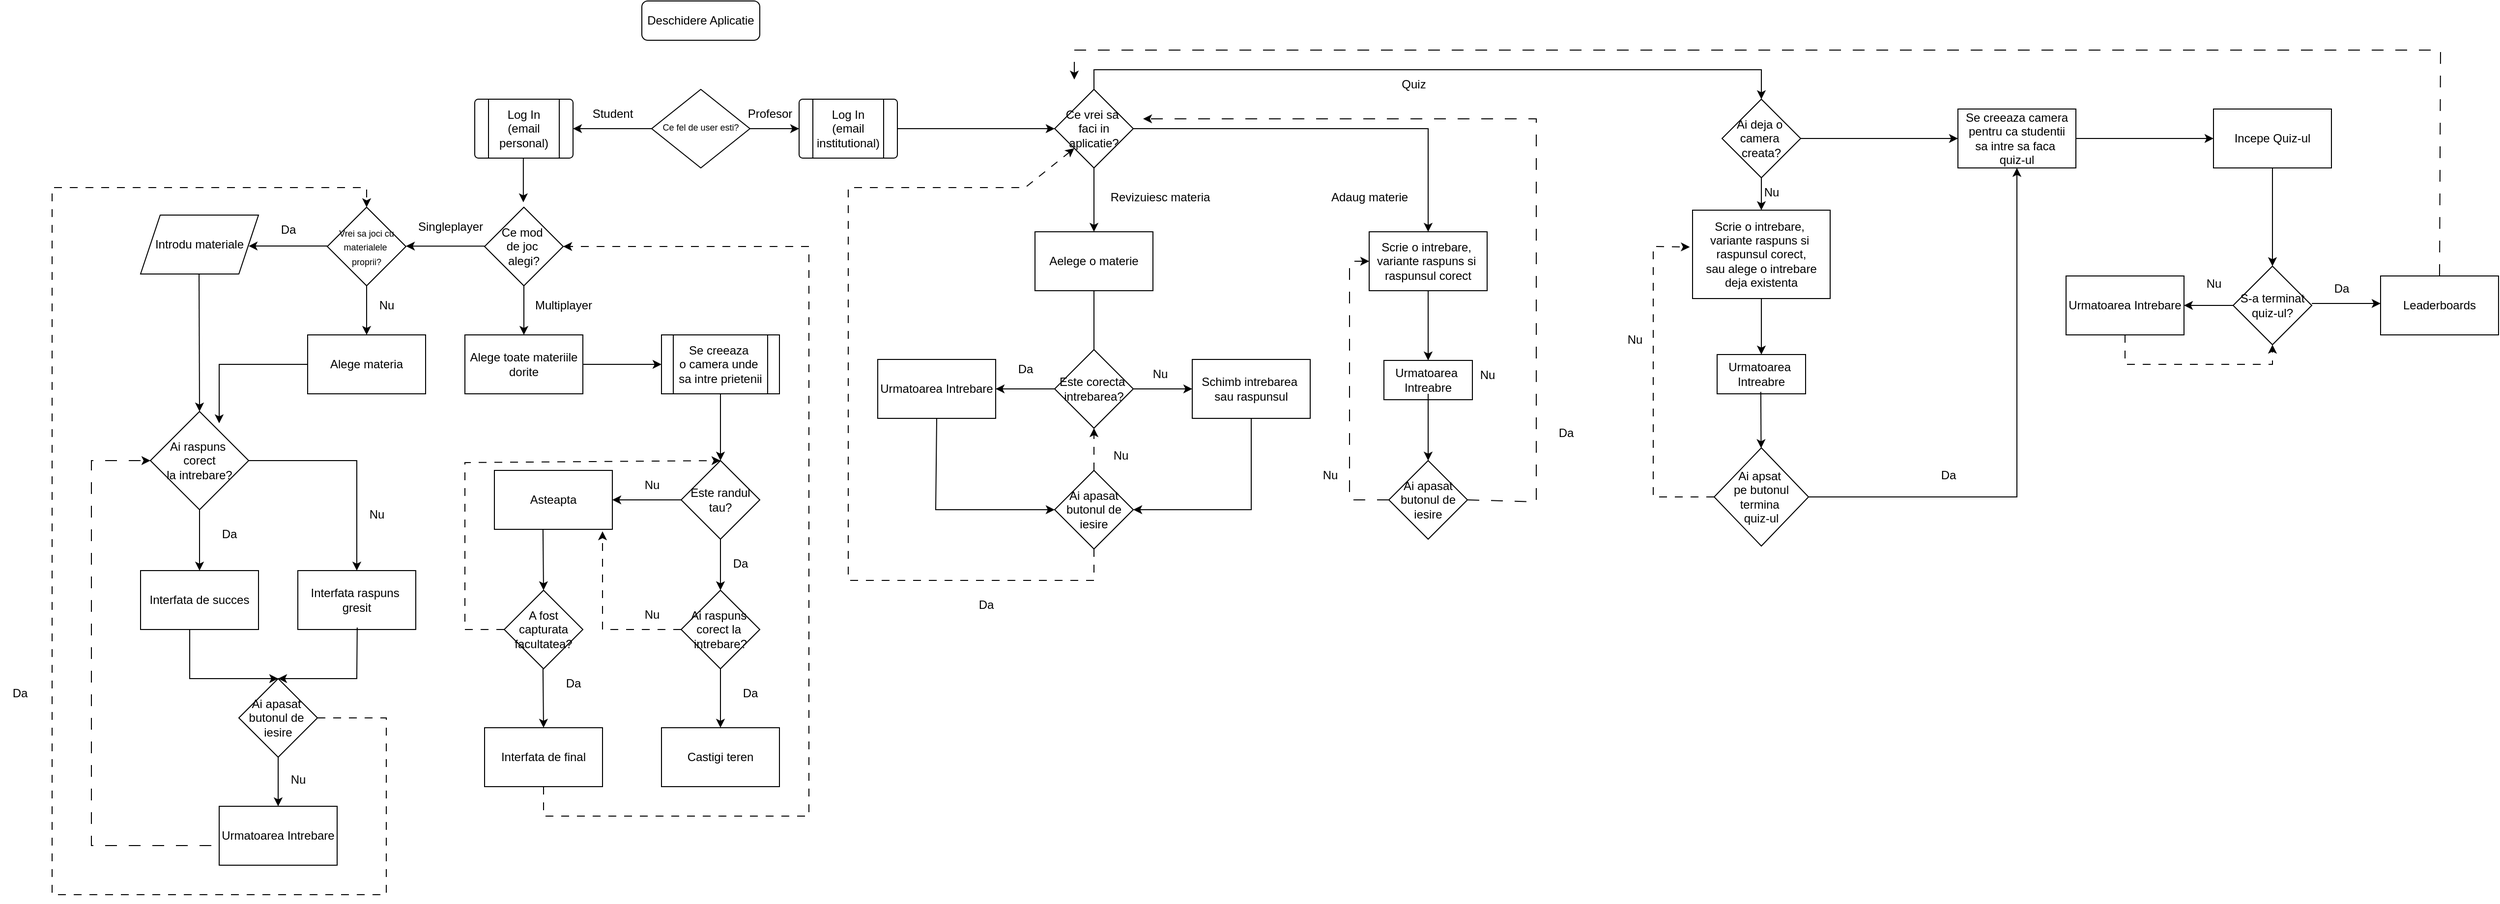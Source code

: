 <mxfile version="21.7.4" type="device">
  <diagram id="C5RBs43oDa-KdzZeNtuy" name="Page-1">
    <mxGraphModel dx="3116" dy="1247" grid="1" gridSize="10" guides="1" tooltips="1" connect="1" arrows="1" fold="1" page="1" pageScale="1" pageWidth="827" pageHeight="1169" math="0" shadow="0">
      <root>
        <mxCell id="WIyWlLk6GJQsqaUBKTNV-0" />
        <mxCell id="WIyWlLk6GJQsqaUBKTNV-1" parent="WIyWlLk6GJQsqaUBKTNV-0" />
        <mxCell id="gYPDY6rv3lv6Q2smWwu4-1" value="&lt;div&gt;Deschidere Aplicatie&lt;/div&gt;" style="rounded=1;whiteSpace=wrap;html=1;fontSize=12;glass=0;strokeWidth=1;shadow=0;" parent="WIyWlLk6GJQsqaUBKTNV-1" vertex="1">
          <mxGeometry x="240" y="90" width="120" height="40" as="geometry" />
        </mxCell>
        <mxCell id="gYPDY6rv3lv6Q2smWwu4-10" style="edgeStyle=orthogonalEdgeStyle;rounded=0;orthogonalLoop=1;jettySize=auto;html=1;exitX=0;exitY=0.5;exitDx=0;exitDy=0;entryX=1;entryY=0.5;entryDx=0;entryDy=0;" parent="WIyWlLk6GJQsqaUBKTNV-1" source="gYPDY6rv3lv6Q2smWwu4-2" edge="1" target="gYPDY6rv3lv6Q2smWwu4-15">
          <mxGeometry relative="1" as="geometry">
            <mxPoint x="300" y="320" as="targetPoint" />
          </mxGeometry>
        </mxCell>
        <mxCell id="gYPDY6rv3lv6Q2smWwu4-2" value="&lt;font style=&quot;font-size: 9px;&quot;&gt;Ce fel de user esti?&lt;/font&gt;" style="rhombus;whiteSpace=wrap;html=1;shadow=0;fontFamily=Helvetica;fontSize=12;align=center;strokeWidth=1;spacing=6;spacingTop=-4;" parent="WIyWlLk6GJQsqaUBKTNV-1" vertex="1">
          <mxGeometry x="250" y="180" width="100" height="80" as="geometry" />
        </mxCell>
        <mxCell id="gYPDY6rv3lv6Q2smWwu4-8" value="" style="edgeStyle=orthogonalEdgeStyle;rounded=0;orthogonalLoop=1;jettySize=auto;html=1;" parent="WIyWlLk6GJQsqaUBKTNV-1" source="gYPDY6rv3lv6Q2smWwu4-2" edge="1">
          <mxGeometry relative="1" as="geometry">
            <mxPoint x="400" y="220" as="targetPoint" />
            <mxPoint x="350" y="220" as="sourcePoint" />
          </mxGeometry>
        </mxCell>
        <mxCell id="gYPDY6rv3lv6Q2smWwu4-9" value="Profesor" style="text;html=1;align=center;verticalAlign=middle;resizable=0;points=[];autosize=1;strokeColor=none;fillColor=none;" parent="WIyWlLk6GJQsqaUBKTNV-1" vertex="1">
          <mxGeometry x="335" y="190" width="70" height="30" as="geometry" />
        </mxCell>
        <mxCell id="gYPDY6rv3lv6Q2smWwu4-11" value="Student" style="text;html=1;align=center;verticalAlign=middle;resizable=0;points=[];autosize=1;strokeColor=none;fillColor=none;" parent="WIyWlLk6GJQsqaUBKTNV-1" vertex="1">
          <mxGeometry x="180" y="190" width="60" height="30" as="geometry" />
        </mxCell>
        <mxCell id="gYPDY6rv3lv6Q2smWwu4-14" style="edgeStyle=orthogonalEdgeStyle;rounded=0;orthogonalLoop=1;jettySize=auto;html=1;" parent="WIyWlLk6GJQsqaUBKTNV-1" edge="1">
          <mxGeometry relative="1" as="geometry">
            <mxPoint x="119.44" y="295" as="targetPoint" />
            <mxPoint x="119.44" y="245" as="sourcePoint" />
          </mxGeometry>
        </mxCell>
        <mxCell id="gYPDY6rv3lv6Q2smWwu4-15" value="" style="verticalLabelPosition=bottom;verticalAlign=top;html=1;shape=process;whiteSpace=wrap;rounded=1;size=0.14;arcSize=6;" parent="WIyWlLk6GJQsqaUBKTNV-1" vertex="1">
          <mxGeometry x="70" y="190" width="100" height="60" as="geometry" />
        </mxCell>
        <mxCell id="gYPDY6rv3lv6Q2smWwu4-16" value="Log In&lt;br&gt;(email personal)" style="text;html=1;align=center;verticalAlign=middle;whiteSpace=wrap;rounded=0;" parent="WIyWlLk6GJQsqaUBKTNV-1" vertex="1">
          <mxGeometry x="90" y="205" width="60" height="30" as="geometry" />
        </mxCell>
        <mxCell id="gYPDY6rv3lv6Q2smWwu4-19" value="" style="verticalLabelPosition=bottom;verticalAlign=top;html=1;shape=process;whiteSpace=wrap;rounded=1;size=0.14;arcSize=6;" parent="WIyWlLk6GJQsqaUBKTNV-1" vertex="1">
          <mxGeometry x="400" y="190" width="100" height="60" as="geometry" />
        </mxCell>
        <mxCell id="gYPDY6rv3lv6Q2smWwu4-20" value="Log In (email institutional)" style="text;html=1;align=center;verticalAlign=middle;whiteSpace=wrap;rounded=0;" parent="WIyWlLk6GJQsqaUBKTNV-1" vertex="1">
          <mxGeometry x="420" y="205" width="60" height="30" as="geometry" />
        </mxCell>
        <mxCell id="gYPDY6rv3lv6Q2smWwu4-21" value="Ce mod&amp;nbsp;&lt;div&gt;de joc&amp;nbsp;&lt;/div&gt;&lt;div&gt;alegi?&lt;/div&gt;" style="rhombus;whiteSpace=wrap;html=1;" parent="WIyWlLk6GJQsqaUBKTNV-1" vertex="1">
          <mxGeometry x="80" y="300" width="80" height="80" as="geometry" />
        </mxCell>
        <mxCell id="gYPDY6rv3lv6Q2smWwu4-22" value="" style="endArrow=classic;html=1;rounded=0;" parent="WIyWlLk6GJQsqaUBKTNV-1" edge="1">
          <mxGeometry width="50" height="50" relative="1" as="geometry">
            <mxPoint x="80" y="339.63" as="sourcePoint" />
            <mxPoint y="339.63" as="targetPoint" />
          </mxGeometry>
        </mxCell>
        <mxCell id="gYPDY6rv3lv6Q2smWwu4-23" value="Singleplayer" style="text;html=1;align=center;verticalAlign=middle;resizable=0;points=[];autosize=1;strokeColor=none;fillColor=none;" parent="WIyWlLk6GJQsqaUBKTNV-1" vertex="1">
          <mxGeometry y="305" width="90" height="30" as="geometry" />
        </mxCell>
        <mxCell id="gYPDY6rv3lv6Q2smWwu4-26" value="&lt;font style=&quot;font-size: 9px;&quot;&gt;Vrei sa joci cu materialele&amp;nbsp;&lt;/font&gt;&lt;div&gt;&lt;font style=&quot;font-size: 9px;&quot;&gt;proprii?&lt;/font&gt;&lt;/div&gt;" style="rhombus;whiteSpace=wrap;html=1;" parent="WIyWlLk6GJQsqaUBKTNV-1" vertex="1">
          <mxGeometry x="-80" y="300" width="80" height="80" as="geometry" />
        </mxCell>
        <mxCell id="gYPDY6rv3lv6Q2smWwu4-27" value="" style="endArrow=classic;html=1;rounded=0;" parent="WIyWlLk6GJQsqaUBKTNV-1" edge="1">
          <mxGeometry width="50" height="50" relative="1" as="geometry">
            <mxPoint x="-80" y="339.52" as="sourcePoint" />
            <mxPoint x="-160" y="339.52" as="targetPoint" />
          </mxGeometry>
        </mxCell>
        <mxCell id="gYPDY6rv3lv6Q2smWwu4-29" value="Da" style="text;html=1;align=center;verticalAlign=middle;resizable=0;points=[];autosize=1;strokeColor=none;fillColor=none;" parent="WIyWlLk6GJQsqaUBKTNV-1" vertex="1">
          <mxGeometry x="-140" y="308" width="40" height="30" as="geometry" />
        </mxCell>
        <mxCell id="gYPDY6rv3lv6Q2smWwu4-31" value="Introdu materiale" style="shape=parallelogram;perimeter=parallelogramPerimeter;whiteSpace=wrap;html=1;fixedSize=1;" parent="WIyWlLk6GJQsqaUBKTNV-1" vertex="1">
          <mxGeometry x="-270" y="308" width="120" height="60" as="geometry" />
        </mxCell>
        <mxCell id="gYPDY6rv3lv6Q2smWwu4-32" value="" style="endArrow=classic;html=1;rounded=0;entryX=0.5;entryY=0;entryDx=0;entryDy=0;" parent="WIyWlLk6GJQsqaUBKTNV-1" edge="1" target="gYPDY6rv3lv6Q2smWwu4-35">
          <mxGeometry width="50" height="50" relative="1" as="geometry">
            <mxPoint x="-210.48" y="368" as="sourcePoint" />
            <mxPoint x="-210.48" y="428" as="targetPoint" />
          </mxGeometry>
        </mxCell>
        <mxCell id="gYPDY6rv3lv6Q2smWwu4-35" value="Ai raspuns&amp;nbsp;&lt;div&gt;corect&lt;/div&gt;&lt;div&gt;la intrebare?&lt;/div&gt;" style="rhombus;whiteSpace=wrap;html=1;" parent="WIyWlLk6GJQsqaUBKTNV-1" vertex="1">
          <mxGeometry x="-260" y="508" width="100" height="100" as="geometry" />
        </mxCell>
        <mxCell id="gYPDY6rv3lv6Q2smWwu4-36" value="" style="endArrow=classic;html=1;rounded=0;exitX=0.5;exitY=1;exitDx=0;exitDy=0;" parent="WIyWlLk6GJQsqaUBKTNV-1" edge="1" source="gYPDY6rv3lv6Q2smWwu4-35">
          <mxGeometry width="50" height="50" relative="1" as="geometry">
            <mxPoint x="-190" y="600" as="sourcePoint" />
            <mxPoint x="-210" y="670" as="targetPoint" />
          </mxGeometry>
        </mxCell>
        <mxCell id="gYPDY6rv3lv6Q2smWwu4-37" value="Interfata de succes" style="rounded=0;whiteSpace=wrap;html=1;" parent="WIyWlLk6GJQsqaUBKTNV-1" vertex="1">
          <mxGeometry x="-270" y="670" width="120" height="60" as="geometry" />
        </mxCell>
        <mxCell id="gYPDY6rv3lv6Q2smWwu4-38" value="Da" style="text;html=1;align=center;verticalAlign=middle;resizable=0;points=[];autosize=1;strokeColor=none;fillColor=none;" parent="WIyWlLk6GJQsqaUBKTNV-1" vertex="1">
          <mxGeometry x="-200" y="618" width="40" height="30" as="geometry" />
        </mxCell>
        <mxCell id="gYPDY6rv3lv6Q2smWwu4-39" value="" style="endArrow=classic;html=1;rounded=0;entryX=0.5;entryY=0;entryDx=0;entryDy=0;" parent="WIyWlLk6GJQsqaUBKTNV-1" edge="1" target="gYPDY6rv3lv6Q2smWwu4-51">
          <mxGeometry width="50" height="50" relative="1" as="geometry">
            <mxPoint x="-220" y="730" as="sourcePoint" />
            <mxPoint x="-220" y="820" as="targetPoint" />
            <Array as="points">
              <mxPoint x="-220" y="780" />
            </Array>
          </mxGeometry>
        </mxCell>
        <mxCell id="gYPDY6rv3lv6Q2smWwu4-41" value="" style="endArrow=classic;html=1;rounded=0;entryX=0.5;entryY=0;entryDx=0;entryDy=0;exitX=1;exitY=0.5;exitDx=0;exitDy=0;" parent="WIyWlLk6GJQsqaUBKTNV-1" target="gYPDY6rv3lv6Q2smWwu4-43" edge="1" source="gYPDY6rv3lv6Q2smWwu4-35">
          <mxGeometry width="50" height="50" relative="1" as="geometry">
            <mxPoint x="45" y="694" as="sourcePoint" />
            <mxPoint x="-85" y="572" as="targetPoint" />
            <Array as="points">
              <mxPoint x="-50" y="558" />
            </Array>
          </mxGeometry>
        </mxCell>
        <mxCell id="gYPDY6rv3lv6Q2smWwu4-42" value="Nu" style="text;html=1;align=center;verticalAlign=middle;resizable=0;points=[];autosize=1;strokeColor=none;fillColor=none;" parent="WIyWlLk6GJQsqaUBKTNV-1" vertex="1">
          <mxGeometry x="-50" y="598" width="40" height="30" as="geometry" />
        </mxCell>
        <mxCell id="gYPDY6rv3lv6Q2smWwu4-43" value="Interfata raspuns&amp;nbsp;&lt;div&gt;gresit&lt;/div&gt;" style="rounded=0;whiteSpace=wrap;html=1;" parent="WIyWlLk6GJQsqaUBKTNV-1" vertex="1">
          <mxGeometry x="-110" y="670" width="120" height="60" as="geometry" />
        </mxCell>
        <mxCell id="gYPDY6rv3lv6Q2smWwu4-44" value="" style="endArrow=classic;html=1;rounded=0;entryX=0.5;entryY=0;entryDx=0;entryDy=0;" parent="WIyWlLk6GJQsqaUBKTNV-1" edge="1" target="gYPDY6rv3lv6Q2smWwu4-51">
          <mxGeometry width="50" height="50" relative="1" as="geometry">
            <mxPoint x="-49.58" y="728" as="sourcePoint" />
            <mxPoint x="-50" y="780" as="targetPoint" />
            <Array as="points">
              <mxPoint x="-50" y="780" />
            </Array>
          </mxGeometry>
        </mxCell>
        <mxCell id="gYPDY6rv3lv6Q2smWwu4-47" value="" style="endArrow=classic;html=1;rounded=0;dashed=1;dashPattern=12 12;exitX=0;exitY=0;exitDx=0;exitDy=0;entryX=0;entryY=0.5;entryDx=0;entryDy=0;" parent="WIyWlLk6GJQsqaUBKTNV-1" source="gYPDY6rv3lv6Q2smWwu4-54" target="gYPDY6rv3lv6Q2smWwu4-35" edge="1">
          <mxGeometry width="50" height="50" relative="1" as="geometry">
            <mxPoint x="140" y="1050" as="sourcePoint" />
            <mxPoint x="-320" y="560" as="targetPoint" />
            <Array as="points">
              <mxPoint x="-190" y="950" />
              <mxPoint x="-320" y="950" />
              <mxPoint x="-320" y="760" />
              <mxPoint x="-320" y="558" />
            </Array>
          </mxGeometry>
        </mxCell>
        <mxCell id="gYPDY6rv3lv6Q2smWwu4-51" value="Ai apasat&amp;nbsp;&lt;div&gt;butonul de&amp;nbsp;&lt;/div&gt;&lt;div&gt;iesire&lt;/div&gt;" style="rhombus;whiteSpace=wrap;html=1;" parent="WIyWlLk6GJQsqaUBKTNV-1" vertex="1">
          <mxGeometry x="-170" y="780" width="80" height="80" as="geometry" />
        </mxCell>
        <mxCell id="gYPDY6rv3lv6Q2smWwu4-52" value="" style="endArrow=classic;html=1;rounded=0;entryX=0.5;entryY=0;entryDx=0;entryDy=0;exitX=0.5;exitY=1;exitDx=0;exitDy=0;" parent="WIyWlLk6GJQsqaUBKTNV-1" edge="1" target="gYPDY6rv3lv6Q2smWwu4-54" source="gYPDY6rv3lv6Q2smWwu4-51">
          <mxGeometry width="50" height="50" relative="1" as="geometry">
            <mxPoint x="-95" y="860" as="sourcePoint" />
            <mxPoint x="-145" y="900" as="targetPoint" />
          </mxGeometry>
        </mxCell>
        <mxCell id="gYPDY6rv3lv6Q2smWwu4-53" value="Nu" style="text;html=1;align=center;verticalAlign=middle;resizable=0;points=[];autosize=1;strokeColor=none;fillColor=none;" parent="WIyWlLk6GJQsqaUBKTNV-1" vertex="1">
          <mxGeometry x="-130" y="868" width="40" height="30" as="geometry" />
        </mxCell>
        <mxCell id="gYPDY6rv3lv6Q2smWwu4-54" value="Urmatoarea Intrebare" style="rounded=0;whiteSpace=wrap;html=1;" parent="WIyWlLk6GJQsqaUBKTNV-1" vertex="1">
          <mxGeometry x="-190" y="910" width="120" height="60" as="geometry" />
        </mxCell>
        <mxCell id="gYPDY6rv3lv6Q2smWwu4-60" value="Da" style="text;html=1;align=center;verticalAlign=middle;resizable=0;points=[];autosize=1;strokeColor=none;fillColor=none;" parent="WIyWlLk6GJQsqaUBKTNV-1" vertex="1">
          <mxGeometry x="-413" y="780" width="40" height="30" as="geometry" />
        </mxCell>
        <mxCell id="gYPDY6rv3lv6Q2smWwu4-61" value="" style="endArrow=classic;html=1;rounded=0;exitX=0.5;exitY=1;exitDx=0;exitDy=0;entryX=0.5;entryY=0;entryDx=0;entryDy=0;" parent="WIyWlLk6GJQsqaUBKTNV-1" edge="1" target="gYPDY6rv3lv6Q2smWwu4-68" source="gYPDY6rv3lv6Q2smWwu4-21">
          <mxGeometry width="50" height="50" relative="1" as="geometry">
            <mxPoint x="230" y="438" as="sourcePoint" />
            <mxPoint x="480" y="508" as="targetPoint" />
          </mxGeometry>
        </mxCell>
        <mxCell id="gYPDY6rv3lv6Q2smWwu4-62" value="Multiplayer" style="text;html=1;align=center;verticalAlign=middle;resizable=0;points=[];autosize=1;strokeColor=none;fillColor=none;" parent="WIyWlLk6GJQsqaUBKTNV-1" vertex="1">
          <mxGeometry x="120" y="385" width="80" height="30" as="geometry" />
        </mxCell>
        <mxCell id="gYPDY6rv3lv6Q2smWwu4-63" value="" style="endArrow=classic;html=1;rounded=0;" parent="WIyWlLk6GJQsqaUBKTNV-1" edge="1">
          <mxGeometry width="50" height="50" relative="1" as="geometry">
            <mxPoint x="-40" y="380" as="sourcePoint" />
            <mxPoint x="-40" y="430" as="targetPoint" />
          </mxGeometry>
        </mxCell>
        <mxCell id="gYPDY6rv3lv6Q2smWwu4-64" value="Nu" style="text;html=1;align=center;verticalAlign=middle;resizable=0;points=[];autosize=1;strokeColor=none;fillColor=none;" parent="WIyWlLk6GJQsqaUBKTNV-1" vertex="1">
          <mxGeometry x="-40" y="385" width="40" height="30" as="geometry" />
        </mxCell>
        <mxCell id="gYPDY6rv3lv6Q2smWwu4-65" value="Alege materia" style="rounded=0;whiteSpace=wrap;html=1;" parent="WIyWlLk6GJQsqaUBKTNV-1" vertex="1">
          <mxGeometry x="-100" y="430" width="120" height="60" as="geometry" />
        </mxCell>
        <mxCell id="gYPDY6rv3lv6Q2smWwu4-66" value="" style="endArrow=classic;html=1;rounded=0;entryX=0.7;entryY=0.12;entryDx=0;entryDy=0;exitX=0;exitY=0.5;exitDx=0;exitDy=0;entryPerimeter=0;" parent="WIyWlLk6GJQsqaUBKTNV-1" target="gYPDY6rv3lv6Q2smWwu4-35" edge="1" source="gYPDY6rv3lv6Q2smWwu4-65">
          <mxGeometry width="50" height="50" relative="1" as="geometry">
            <mxPoint x="270" y="710" as="sourcePoint" />
            <mxPoint x="110" y="730" as="targetPoint" />
            <Array as="points">
              <mxPoint x="-190" y="460" />
            </Array>
          </mxGeometry>
        </mxCell>
        <mxCell id="gYPDY6rv3lv6Q2smWwu4-68" value="Alege toate materiile&lt;div&gt;dorite&lt;/div&gt;" style="rounded=0;whiteSpace=wrap;html=1;" parent="WIyWlLk6GJQsqaUBKTNV-1" vertex="1">
          <mxGeometry x="60" y="430" width="120" height="60" as="geometry" />
        </mxCell>
        <mxCell id="gYPDY6rv3lv6Q2smWwu4-69" value="" style="endArrow=classic;html=1;rounded=0;exitX=1;exitY=0.5;exitDx=0;exitDy=0;entryX=0;entryY=0.5;entryDx=0;entryDy=0;" parent="WIyWlLk6GJQsqaUBKTNV-1" edge="1" target="gYPDY6rv3lv6Q2smWwu4-70" source="gYPDY6rv3lv6Q2smWwu4-68">
          <mxGeometry width="50" height="50" relative="1" as="geometry">
            <mxPoint x="220" y="498" as="sourcePoint" />
            <mxPoint x="220" y="568" as="targetPoint" />
          </mxGeometry>
        </mxCell>
        <mxCell id="gYPDY6rv3lv6Q2smWwu4-70" value="Se creeaza&amp;nbsp;&lt;div&gt;o camera unde&amp;nbsp;&lt;/div&gt;&lt;div&gt;sa intre prietenii&lt;/div&gt;" style="shape=process;whiteSpace=wrap;html=1;backgroundOutline=1;" parent="WIyWlLk6GJQsqaUBKTNV-1" vertex="1">
          <mxGeometry x="260" y="430" width="120" height="60" as="geometry" />
        </mxCell>
        <mxCell id="gYPDY6rv3lv6Q2smWwu4-72" value="" style="endArrow=classic;html=1;rounded=0;exitX=0.5;exitY=1;exitDx=0;exitDy=0;" parent="WIyWlLk6GJQsqaUBKTNV-1" target="gYPDY6rv3lv6Q2smWwu4-73" edge="1" source="gYPDY6rv3lv6Q2smWwu4-70">
          <mxGeometry width="50" height="50" relative="1" as="geometry">
            <mxPoint x="560" y="770" as="sourcePoint" />
            <mxPoint x="560" y="840" as="targetPoint" />
          </mxGeometry>
        </mxCell>
        <mxCell id="gYPDY6rv3lv6Q2smWwu4-73" value="Este randul tau?" style="rhombus;whiteSpace=wrap;html=1;" parent="WIyWlLk6GJQsqaUBKTNV-1" vertex="1">
          <mxGeometry x="280" y="558" width="80" height="80" as="geometry" />
        </mxCell>
        <mxCell id="gYPDY6rv3lv6Q2smWwu4-76" value="Asteapta" style="rounded=0;whiteSpace=wrap;html=1;" parent="WIyWlLk6GJQsqaUBKTNV-1" vertex="1">
          <mxGeometry x="90" y="568" width="120" height="60" as="geometry" />
        </mxCell>
        <mxCell id="gYPDY6rv3lv6Q2smWwu4-79" value="" style="endArrow=classic;html=1;rounded=0;exitX=0.5;exitY=1;exitDx=0;exitDy=0;" parent="WIyWlLk6GJQsqaUBKTNV-1" edge="1" target="gYPDY6rv3lv6Q2smWwu4-81" source="gYPDY6rv3lv6Q2smWwu4-73">
          <mxGeometry width="50" height="50" relative="1" as="geometry">
            <mxPoint x="280" y="600" as="sourcePoint" />
            <mxPoint x="225" y="660" as="targetPoint" />
          </mxGeometry>
        </mxCell>
        <mxCell id="gYPDY6rv3lv6Q2smWwu4-80" value="Da" style="text;html=1;align=center;verticalAlign=middle;resizable=0;points=[];autosize=1;strokeColor=none;fillColor=none;" parent="WIyWlLk6GJQsqaUBKTNV-1" vertex="1">
          <mxGeometry x="320" y="648" width="40" height="30" as="geometry" />
        </mxCell>
        <mxCell id="gYPDY6rv3lv6Q2smWwu4-81" value="Ai raspuns&amp;nbsp;&lt;div&gt;corect la&amp;nbsp;&lt;/div&gt;&lt;div&gt;intrebare?&lt;/div&gt;" style="rhombus;whiteSpace=wrap;html=1;" parent="WIyWlLk6GJQsqaUBKTNV-1" vertex="1">
          <mxGeometry x="280" y="690" width="80" height="80" as="geometry" />
        </mxCell>
        <mxCell id="gYPDY6rv3lv6Q2smWwu4-82" value="" style="endArrow=classic;html=1;rounded=0;exitX=0.5;exitY=1;exitDx=0;exitDy=0;entryX=0.5;entryY=0;entryDx=0;entryDy=0;" parent="WIyWlLk6GJQsqaUBKTNV-1" edge="1" target="gYPDY6rv3lv6Q2smWwu4-84" source="gYPDY6rv3lv6Q2smWwu4-81">
          <mxGeometry width="50" height="50" relative="1" as="geometry">
            <mxPoint x="405" y="915" as="sourcePoint" />
            <mxPoint x="345" y="970" as="targetPoint" />
          </mxGeometry>
        </mxCell>
        <mxCell id="gYPDY6rv3lv6Q2smWwu4-83" value="Da" style="text;html=1;align=center;verticalAlign=middle;resizable=0;points=[];autosize=1;strokeColor=none;fillColor=none;" parent="WIyWlLk6GJQsqaUBKTNV-1" vertex="1">
          <mxGeometry x="330" y="780" width="40" height="30" as="geometry" />
        </mxCell>
        <mxCell id="gYPDY6rv3lv6Q2smWwu4-84" value="Castigi teren" style="rounded=0;whiteSpace=wrap;html=1;" parent="WIyWlLk6GJQsqaUBKTNV-1" vertex="1">
          <mxGeometry x="260" y="830" width="120" height="60" as="geometry" />
        </mxCell>
        <mxCell id="gYPDY6rv3lv6Q2smWwu4-93" value="" style="endArrow=classic;html=1;rounded=0;entryX=0.5;entryY=0;entryDx=0;entryDy=0;" parent="WIyWlLk6GJQsqaUBKTNV-1" edge="1" target="gYPDY6rv3lv6Q2smWwu4-96">
          <mxGeometry width="50" height="50" relative="1" as="geometry">
            <mxPoint x="139.44" y="628" as="sourcePoint" />
            <mxPoint x="139.44" y="698" as="targetPoint" />
          </mxGeometry>
        </mxCell>
        <mxCell id="gYPDY6rv3lv6Q2smWwu4-96" value="A fost capturata facultatea?" style="rhombus;whiteSpace=wrap;html=1;" parent="WIyWlLk6GJQsqaUBKTNV-1" vertex="1">
          <mxGeometry x="100" y="690" width="80" height="80" as="geometry" />
        </mxCell>
        <mxCell id="gYPDY6rv3lv6Q2smWwu4-99" value="" style="endArrow=classic;html=1;rounded=0;entryX=0.5;entryY=0;entryDx=0;entryDy=0;" parent="WIyWlLk6GJQsqaUBKTNV-1" edge="1" target="gYPDY6rv3lv6Q2smWwu4-102">
          <mxGeometry width="50" height="50" relative="1" as="geometry">
            <mxPoint x="139.44" y="770" as="sourcePoint" />
            <mxPoint x="139" y="820" as="targetPoint" />
          </mxGeometry>
        </mxCell>
        <mxCell id="gYPDY6rv3lv6Q2smWwu4-100" value="Da" style="text;html=1;align=center;verticalAlign=middle;resizable=0;points=[];autosize=1;strokeColor=none;fillColor=none;" parent="WIyWlLk6GJQsqaUBKTNV-1" vertex="1">
          <mxGeometry x="150" y="770" width="40" height="30" as="geometry" />
        </mxCell>
        <mxCell id="gYPDY6rv3lv6Q2smWwu4-102" value="Interfata de final" style="rounded=0;whiteSpace=wrap;html=1;" parent="WIyWlLk6GJQsqaUBKTNV-1" vertex="1">
          <mxGeometry x="80" y="830" width="120" height="60" as="geometry" />
        </mxCell>
        <mxCell id="gYPDY6rv3lv6Q2smWwu4-107" value="" style="endArrow=classic;html=1;rounded=0;entryX=0;entryY=0.5;entryDx=0;entryDy=0;" parent="WIyWlLk6GJQsqaUBKTNV-1" target="gYPDY6rv3lv6Q2smWwu4-108" edge="1">
          <mxGeometry width="50" height="50" relative="1" as="geometry">
            <mxPoint x="500" y="220" as="sourcePoint" />
            <mxPoint x="650" y="80" as="targetPoint" />
          </mxGeometry>
        </mxCell>
        <mxCell id="gYPDY6rv3lv6Q2smWwu4-108" value="Ce vrei sa&amp;nbsp;&lt;div&gt;faci in aplicatie?&lt;/div&gt;" style="rhombus;whiteSpace=wrap;html=1;" parent="WIyWlLk6GJQsqaUBKTNV-1" vertex="1">
          <mxGeometry x="660" y="180" width="80" height="80" as="geometry" />
        </mxCell>
        <mxCell id="gYPDY6rv3lv6Q2smWwu4-109" value="" style="endArrow=classic;html=1;rounded=0;exitX=0.5;exitY=1;exitDx=0;exitDy=0;entryX=0.5;entryY=0;entryDx=0;entryDy=0;" parent="WIyWlLk6GJQsqaUBKTNV-1" edge="1" target="1nhrqtwNr3wK5zDXf3bR-9" source="gYPDY6rv3lv6Q2smWwu4-108">
          <mxGeometry width="50" height="50" relative="1" as="geometry">
            <mxPoint x="1250" y="260" as="sourcePoint" />
            <mxPoint x="700" y="310" as="targetPoint" />
          </mxGeometry>
        </mxCell>
        <mxCell id="gYPDY6rv3lv6Q2smWwu4-110" value="Revizuiesc materia" style="text;html=1;align=center;verticalAlign=middle;resizable=0;points=[];autosize=1;strokeColor=none;fillColor=none;" parent="WIyWlLk6GJQsqaUBKTNV-1" vertex="1">
          <mxGeometry x="707" y="275" width="120" height="30" as="geometry" />
        </mxCell>
        <mxCell id="gYPDY6rv3lv6Q2smWwu4-111" value="" style="endArrow=classic;html=1;rounded=0;exitX=1;exitY=0.5;exitDx=0;exitDy=0;entryX=0.5;entryY=0;entryDx=0;entryDy=0;" parent="WIyWlLk6GJQsqaUBKTNV-1" edge="1" target="gYPDY6rv3lv6Q2smWwu4-135" source="gYPDY6rv3lv6Q2smWwu4-108">
          <mxGeometry width="50" height="50" relative="1" as="geometry">
            <mxPoint x="900" y="138" as="sourcePoint" />
            <mxPoint x="1100" y="220" as="targetPoint" />
            <Array as="points">
              <mxPoint x="1040" y="220" />
            </Array>
          </mxGeometry>
        </mxCell>
        <mxCell id="gYPDY6rv3lv6Q2smWwu4-112" value="Adaug materie" style="text;html=1;align=center;verticalAlign=middle;resizable=0;points=[];autosize=1;strokeColor=none;fillColor=none;" parent="WIyWlLk6GJQsqaUBKTNV-1" vertex="1">
          <mxGeometry x="930" y="275" width="100" height="30" as="geometry" />
        </mxCell>
        <mxCell id="gYPDY6rv3lv6Q2smWwu4-117" value="" style="endArrow=classic;html=1;rounded=0;exitX=0.5;exitY=1;exitDx=0;exitDy=0;" parent="WIyWlLk6GJQsqaUBKTNV-1" edge="1" source="1nhrqtwNr3wK5zDXf3bR-9">
          <mxGeometry width="50" height="50" relative="1" as="geometry">
            <mxPoint x="700" y="400" as="sourcePoint" />
            <mxPoint x="700" y="470" as="targetPoint" />
          </mxGeometry>
        </mxCell>
        <mxCell id="gYPDY6rv3lv6Q2smWwu4-119" value="Este corecta&amp;nbsp;&lt;div&gt;intrebarea?&lt;/div&gt;" style="rhombus;whiteSpace=wrap;html=1;" parent="WIyWlLk6GJQsqaUBKTNV-1" vertex="1">
          <mxGeometry x="660" y="445" width="80" height="80" as="geometry" />
        </mxCell>
        <mxCell id="gYPDY6rv3lv6Q2smWwu4-120" value="" style="endArrow=classic;html=1;rounded=0;entryX=1;entryY=0.5;entryDx=0;entryDy=0;exitX=0;exitY=0.5;exitDx=0;exitDy=0;" parent="WIyWlLk6GJQsqaUBKTNV-1" edge="1" target="gYPDY6rv3lv6Q2smWwu4-122" source="gYPDY6rv3lv6Q2smWwu4-119">
          <mxGeometry width="50" height="50" relative="1" as="geometry">
            <mxPoint x="680" y="530" as="sourcePoint" />
            <mxPoint x="620" y="600" as="targetPoint" />
          </mxGeometry>
        </mxCell>
        <mxCell id="gYPDY6rv3lv6Q2smWwu4-121" value="Da" style="text;html=1;align=center;verticalAlign=middle;resizable=0;points=[];autosize=1;strokeColor=none;fillColor=none;" parent="WIyWlLk6GJQsqaUBKTNV-1" vertex="1">
          <mxGeometry x="610" y="450" width="40" height="30" as="geometry" />
        </mxCell>
        <mxCell id="gYPDY6rv3lv6Q2smWwu4-122" value="Urmatoarea Intrebare" style="rounded=0;whiteSpace=wrap;html=1;" parent="WIyWlLk6GJQsqaUBKTNV-1" vertex="1">
          <mxGeometry x="480" y="455" width="120" height="60" as="geometry" />
        </mxCell>
        <mxCell id="gYPDY6rv3lv6Q2smWwu4-124" value="Nu" style="text;html=1;align=center;verticalAlign=middle;resizable=0;points=[];autosize=1;strokeColor=none;fillColor=none;" parent="WIyWlLk6GJQsqaUBKTNV-1" vertex="1">
          <mxGeometry x="747" y="455" width="40" height="30" as="geometry" />
        </mxCell>
        <mxCell id="gYPDY6rv3lv6Q2smWwu4-125" value="" style="endArrow=classic;html=1;rounded=0;entryX=0;entryY=0.5;entryDx=0;entryDy=0;exitX=1;exitY=0.5;exitDx=0;exitDy=0;" parent="WIyWlLk6GJQsqaUBKTNV-1" edge="1" target="gYPDY6rv3lv6Q2smWwu4-126" source="gYPDY6rv3lv6Q2smWwu4-119">
          <mxGeometry width="50" height="50" relative="1" as="geometry">
            <mxPoint x="740" y="480" as="sourcePoint" />
            <mxPoint x="800" y="548" as="targetPoint" />
          </mxGeometry>
        </mxCell>
        <mxCell id="gYPDY6rv3lv6Q2smWwu4-126" value="Schimb intrebarea&amp;nbsp;&lt;div&gt;sau raspunsul&lt;/div&gt;" style="rounded=0;whiteSpace=wrap;html=1;" parent="WIyWlLk6GJQsqaUBKTNV-1" vertex="1">
          <mxGeometry x="800" y="455" width="120" height="60" as="geometry" />
        </mxCell>
        <mxCell id="gYPDY6rv3lv6Q2smWwu4-129" value="" style="endArrow=classic;html=1;rounded=0;exitX=0.5;exitY=1;exitDx=0;exitDy=0;entryX=0;entryY=0.5;entryDx=0;entryDy=0;" parent="WIyWlLk6GJQsqaUBKTNV-1" edge="1" target="gYPDY6rv3lv6Q2smWwu4-131" source="gYPDY6rv3lv6Q2smWwu4-122">
          <mxGeometry width="50" height="50" relative="1" as="geometry">
            <mxPoint x="539.23" y="532" as="sourcePoint" />
            <mxPoint x="539.23" y="698" as="targetPoint" />
            <Array as="points">
              <mxPoint x="539" y="608" />
            </Array>
          </mxGeometry>
        </mxCell>
        <mxCell id="gYPDY6rv3lv6Q2smWwu4-131" value="Ai apasat butonul de&lt;div&gt;iesire&lt;/div&gt;" style="rhombus;whiteSpace=wrap;html=1;" parent="WIyWlLk6GJQsqaUBKTNV-1" vertex="1">
          <mxGeometry x="660" y="568" width="80" height="80" as="geometry" />
        </mxCell>
        <mxCell id="gYPDY6rv3lv6Q2smWwu4-133" value="Da" style="text;html=1;align=center;verticalAlign=middle;resizable=0;points=[];autosize=1;strokeColor=none;fillColor=none;" parent="WIyWlLk6GJQsqaUBKTNV-1" vertex="1">
          <mxGeometry x="1160" y="515" width="40" height="30" as="geometry" />
        </mxCell>
        <mxCell id="gYPDY6rv3lv6Q2smWwu4-134" value="Nu" style="text;html=1;align=center;verticalAlign=middle;resizable=0;points=[];autosize=1;strokeColor=none;fillColor=none;" parent="WIyWlLk6GJQsqaUBKTNV-1" vertex="1">
          <mxGeometry x="707" y="538" width="40" height="30" as="geometry" />
        </mxCell>
        <mxCell id="gYPDY6rv3lv6Q2smWwu4-135" value="Scrie o intrebare,&amp;nbsp;&lt;div&gt;variante raspuns si&amp;nbsp;&lt;/div&gt;&lt;div&gt;raspunsul corect&lt;/div&gt;" style="rounded=0;whiteSpace=wrap;html=1;" parent="WIyWlLk6GJQsqaUBKTNV-1" vertex="1">
          <mxGeometry x="980" y="325" width="120" height="60" as="geometry" />
        </mxCell>
        <mxCell id="gYPDY6rv3lv6Q2smWwu4-136" value="Ai apasat butonul de&lt;div&gt;iesire&lt;/div&gt;" style="rhombus;whiteSpace=wrap;html=1;" parent="WIyWlLk6GJQsqaUBKTNV-1" vertex="1">
          <mxGeometry x="1000" y="558" width="80" height="80" as="geometry" />
        </mxCell>
        <mxCell id="gYPDY6rv3lv6Q2smWwu4-139" value="Da" style="text;html=1;align=center;verticalAlign=middle;resizable=0;points=[];autosize=1;strokeColor=none;fillColor=none;" parent="WIyWlLk6GJQsqaUBKTNV-1" vertex="1">
          <mxGeometry x="570" y="690" width="40" height="30" as="geometry" />
        </mxCell>
        <mxCell id="gYPDY6rv3lv6Q2smWwu4-140" value="" style="endArrow=classic;html=1;rounded=0;dashed=1;dashPattern=12 12;exitX=0;exitY=0.5;exitDx=0;exitDy=0;entryX=0;entryY=0.5;entryDx=0;entryDy=0;" parent="WIyWlLk6GJQsqaUBKTNV-1" source="gYPDY6rv3lv6Q2smWwu4-136" target="gYPDY6rv3lv6Q2smWwu4-135" edge="1">
          <mxGeometry width="50" height="50" relative="1" as="geometry">
            <mxPoint x="1270" y="560" as="sourcePoint" />
            <mxPoint x="960" y="320" as="targetPoint" />
            <Array as="points">
              <mxPoint x="960" y="598" />
              <mxPoint x="960" y="355" />
            </Array>
          </mxGeometry>
        </mxCell>
        <mxCell id="gYPDY6rv3lv6Q2smWwu4-141" value="Nu" style="text;html=1;align=center;verticalAlign=middle;resizable=0;points=[];autosize=1;strokeColor=none;fillColor=none;" parent="WIyWlLk6GJQsqaUBKTNV-1" vertex="1">
          <mxGeometry x="1080" y="456" width="40" height="30" as="geometry" />
        </mxCell>
        <mxCell id="gYPDY6rv3lv6Q2smWwu4-142" value="Urmatoarea&amp;nbsp;&lt;div&gt;Intreabre&lt;/div&gt;" style="rounded=0;whiteSpace=wrap;html=1;" parent="WIyWlLk6GJQsqaUBKTNV-1" vertex="1">
          <mxGeometry x="995" y="456" width="90" height="40" as="geometry" />
        </mxCell>
        <mxCell id="gYPDY6rv3lv6Q2smWwu4-144" value="" style="endArrow=classic;html=1;rounded=0;entryX=0.5;entryY=0;entryDx=0;entryDy=0;" parent="WIyWlLk6GJQsqaUBKTNV-1" target="gYPDY6rv3lv6Q2smWwu4-136" edge="1">
          <mxGeometry width="50" height="50" relative="1" as="geometry">
            <mxPoint x="1040" y="490" as="sourcePoint" />
            <mxPoint x="1080" y="406" as="targetPoint" />
            <Array as="points">
              <mxPoint x="1040" y="540" />
            </Array>
          </mxGeometry>
        </mxCell>
        <mxCell id="gYPDY6rv3lv6Q2smWwu4-149" value="Scrie o intrebare,&amp;nbsp;&lt;div&gt;variante raspuns si&amp;nbsp;&lt;/div&gt;&lt;div&gt;raspunsul corect,&lt;/div&gt;&lt;div&gt;sau alege o intrebare&lt;/div&gt;&lt;div&gt;deja existenta&lt;/div&gt;" style="rounded=0;whiteSpace=wrap;html=1;" parent="WIyWlLk6GJQsqaUBKTNV-1" vertex="1">
          <mxGeometry x="1309" y="303" width="140" height="90" as="geometry" />
        </mxCell>
        <mxCell id="gYPDY6rv3lv6Q2smWwu4-151" value="" style="endArrow=classic;html=1;rounded=0;entryX=0.5;entryY=0;entryDx=0;entryDy=0;exitX=0.5;exitY=1;exitDx=0;exitDy=0;" parent="WIyWlLk6GJQsqaUBKTNV-1" edge="1" target="gYPDY6rv3lv6Q2smWwu4-152" source="gYPDY6rv3lv6Q2smWwu4-149">
          <mxGeometry width="50" height="50" relative="1" as="geometry">
            <mxPoint x="1381.5" y="393" as="sourcePoint" />
            <mxPoint x="1376.5" y="451" as="targetPoint" />
          </mxGeometry>
        </mxCell>
        <mxCell id="gYPDY6rv3lv6Q2smWwu4-152" value="Urmatoarea&amp;nbsp;&lt;div&gt;Intreabre&lt;/div&gt;" style="rounded=0;whiteSpace=wrap;html=1;" parent="WIyWlLk6GJQsqaUBKTNV-1" vertex="1">
          <mxGeometry x="1334" y="450" width="90" height="40" as="geometry" />
        </mxCell>
        <mxCell id="gYPDY6rv3lv6Q2smWwu4-154" value="Ai apsat&amp;nbsp;&lt;div&gt;pe butonul&lt;/div&gt;&lt;div&gt;termina&amp;nbsp;&lt;/div&gt;&lt;div&gt;quiz-ul&lt;/div&gt;" style="rhombus;whiteSpace=wrap;html=1;" parent="WIyWlLk6GJQsqaUBKTNV-1" vertex="1">
          <mxGeometry x="1331" y="545" width="96" height="100" as="geometry" />
        </mxCell>
        <mxCell id="gYPDY6rv3lv6Q2smWwu4-155" value="Ai deja o&amp;nbsp;&lt;div&gt;camera&amp;nbsp;&lt;/div&gt;&lt;div&gt;creata?&lt;/div&gt;" style="rhombus;whiteSpace=wrap;html=1;" parent="WIyWlLk6GJQsqaUBKTNV-1" vertex="1">
          <mxGeometry x="1339" y="190" width="80" height="80" as="geometry" />
        </mxCell>
        <mxCell id="gYPDY6rv3lv6Q2smWwu4-156" value="" style="endArrow=classic;html=1;rounded=0;exitX=1;exitY=0.5;exitDx=0;exitDy=0;entryX=0;entryY=0.5;entryDx=0;entryDy=0;" parent="WIyWlLk6GJQsqaUBKTNV-1" edge="1" target="gYPDY6rv3lv6Q2smWwu4-161" source="gYPDY6rv3lv6Q2smWwu4-155">
          <mxGeometry width="50" height="50" relative="1" as="geometry">
            <mxPoint x="1709" y="395" as="sourcePoint" />
            <mxPoint x="1809" y="290" as="targetPoint" />
          </mxGeometry>
        </mxCell>
        <mxCell id="gYPDY6rv3lv6Q2smWwu4-157" value="Da" style="text;html=1;align=center;verticalAlign=middle;resizable=0;points=[];autosize=1;strokeColor=none;fillColor=none;" parent="WIyWlLk6GJQsqaUBKTNV-1" vertex="1">
          <mxGeometry x="1549" y="558" width="40" height="30" as="geometry" />
        </mxCell>
        <mxCell id="gYPDY6rv3lv6Q2smWwu4-159" value="Nu" style="text;html=1;align=center;verticalAlign=middle;resizable=0;points=[];autosize=1;strokeColor=none;fillColor=none;" parent="WIyWlLk6GJQsqaUBKTNV-1" vertex="1">
          <mxGeometry x="1369" y="270" width="40" height="30" as="geometry" />
        </mxCell>
        <mxCell id="gYPDY6rv3lv6Q2smWwu4-160" value="" style="endArrow=classic;html=1;rounded=0;entryX=0.5;entryY=0;entryDx=0;entryDy=0;" parent="WIyWlLk6GJQsqaUBKTNV-1" target="gYPDY6rv3lv6Q2smWwu4-149" edge="1">
          <mxGeometry width="50" height="50" relative="1" as="geometry">
            <mxPoint x="1379" y="270" as="sourcePoint" />
            <mxPoint x="1429" y="220" as="targetPoint" />
          </mxGeometry>
        </mxCell>
        <mxCell id="gYPDY6rv3lv6Q2smWwu4-161" value="Se creeaza camera&lt;div&gt;pentru ca studentii&lt;/div&gt;&lt;div&gt;sa intre sa faca&amp;nbsp;&lt;/div&gt;&lt;div&gt;quiz-ul&lt;/div&gt;" style="whiteSpace=wrap;html=1;" parent="WIyWlLk6GJQsqaUBKTNV-1" vertex="1">
          <mxGeometry x="1579" y="200" width="120" height="60" as="geometry" />
        </mxCell>
        <mxCell id="gYPDY6rv3lv6Q2smWwu4-162" value="" style="endArrow=classic;html=1;rounded=0;entryX=0.5;entryY=1;entryDx=0;entryDy=0;exitX=1;exitY=0.5;exitDx=0;exitDy=0;" parent="WIyWlLk6GJQsqaUBKTNV-1" target="gYPDY6rv3lv6Q2smWwu4-161" edge="1" source="gYPDY6rv3lv6Q2smWwu4-154">
          <mxGeometry width="50" height="50" relative="1" as="geometry">
            <mxPoint x="1719" y="750" as="sourcePoint" />
            <mxPoint x="1769" y="700" as="targetPoint" />
            <Array as="points">
              <mxPoint x="1639" y="595" />
            </Array>
          </mxGeometry>
        </mxCell>
        <mxCell id="gYPDY6rv3lv6Q2smWwu4-164" value="" style="endArrow=classic;html=1;rounded=0;entryX=-0.02;entryY=0.417;entryDx=0;entryDy=0;dashed=1;dashPattern=8 8;exitX=0;exitY=0.5;exitDx=0;exitDy=0;entryPerimeter=0;" parent="WIyWlLk6GJQsqaUBKTNV-1" target="gYPDY6rv3lv6Q2smWwu4-149" edge="1" source="gYPDY6rv3lv6Q2smWwu4-154">
          <mxGeometry width="50" height="50" relative="1" as="geometry">
            <mxPoint x="1353" y="605" as="sourcePoint" />
            <mxPoint x="1249" y="335" as="targetPoint" />
            <Array as="points">
              <mxPoint x="1269" y="595" />
              <mxPoint x="1269" y="340" />
            </Array>
          </mxGeometry>
        </mxCell>
        <mxCell id="gYPDY6rv3lv6Q2smWwu4-165" value="Nu" style="text;html=1;align=center;verticalAlign=middle;resizable=0;points=[];autosize=1;strokeColor=none;fillColor=none;" parent="WIyWlLk6GJQsqaUBKTNV-1" vertex="1">
          <mxGeometry x="1230" y="420" width="40" height="30" as="geometry" />
        </mxCell>
        <mxCell id="gYPDY6rv3lv6Q2smWwu4-166" value="" style="endArrow=classic;html=1;rounded=0;" parent="WIyWlLk6GJQsqaUBKTNV-1" edge="1">
          <mxGeometry width="50" height="50" relative="1" as="geometry">
            <mxPoint x="1699" y="230" as="sourcePoint" />
            <mxPoint x="1839" y="230" as="targetPoint" />
          </mxGeometry>
        </mxCell>
        <mxCell id="gYPDY6rv3lv6Q2smWwu4-167" value="Incepe Quiz-ul" style="whiteSpace=wrap;html=1;" parent="WIyWlLk6GJQsqaUBKTNV-1" vertex="1">
          <mxGeometry x="1839" y="200" width="120" height="60" as="geometry" />
        </mxCell>
        <mxCell id="gYPDY6rv3lv6Q2smWwu4-168" value="" style="endArrow=classic;html=1;rounded=0;" parent="WIyWlLk6GJQsqaUBKTNV-1" edge="1">
          <mxGeometry width="50" height="50" relative="1" as="geometry">
            <mxPoint x="1899" y="260" as="sourcePoint" />
            <mxPoint x="1899" y="360" as="targetPoint" />
          </mxGeometry>
        </mxCell>
        <mxCell id="gYPDY6rv3lv6Q2smWwu4-169" value="S-a terminat quiz-ul?" style="rhombus;whiteSpace=wrap;html=1;" parent="WIyWlLk6GJQsqaUBKTNV-1" vertex="1">
          <mxGeometry x="1859" y="360" width="80" height="80" as="geometry" />
        </mxCell>
        <mxCell id="gYPDY6rv3lv6Q2smWwu4-170" value="" style="endArrow=classic;html=1;rounded=0;" parent="WIyWlLk6GJQsqaUBKTNV-1" edge="1">
          <mxGeometry width="50" height="50" relative="1" as="geometry">
            <mxPoint x="1939" y="398" as="sourcePoint" />
            <mxPoint x="2009" y="398" as="targetPoint" />
          </mxGeometry>
        </mxCell>
        <mxCell id="gYPDY6rv3lv6Q2smWwu4-171" value="Da" style="text;html=1;align=center;verticalAlign=middle;resizable=0;points=[];autosize=1;strokeColor=none;fillColor=none;" parent="WIyWlLk6GJQsqaUBKTNV-1" vertex="1">
          <mxGeometry x="1949" y="368" width="40" height="30" as="geometry" />
        </mxCell>
        <mxCell id="gYPDY6rv3lv6Q2smWwu4-172" value="Leaderboards" style="rounded=0;whiteSpace=wrap;html=1;" parent="WIyWlLk6GJQsqaUBKTNV-1" vertex="1">
          <mxGeometry x="2009" y="370" width="120" height="60" as="geometry" />
        </mxCell>
        <mxCell id="gYPDY6rv3lv6Q2smWwu4-173" value="" style="endArrow=classic;html=1;rounded=0;exitX=0;exitY=0.5;exitDx=0;exitDy=0;entryX=1;entryY=0.5;entryDx=0;entryDy=0;" parent="WIyWlLk6GJQsqaUBKTNV-1" edge="1" target="gYPDY6rv3lv6Q2smWwu4-175" source="gYPDY6rv3lv6Q2smWwu4-169">
          <mxGeometry width="50" height="50" relative="1" as="geometry">
            <mxPoint x="1749" y="302" as="sourcePoint" />
            <mxPoint x="1749" y="372" as="targetPoint" />
          </mxGeometry>
        </mxCell>
        <mxCell id="gYPDY6rv3lv6Q2smWwu4-174" value="Nu" style="text;html=1;align=center;verticalAlign=middle;resizable=0;points=[];autosize=1;strokeColor=none;fillColor=none;" parent="WIyWlLk6GJQsqaUBKTNV-1" vertex="1">
          <mxGeometry x="1819" y="363" width="40" height="30" as="geometry" />
        </mxCell>
        <mxCell id="gYPDY6rv3lv6Q2smWwu4-175" value="Urmatoarea Intrebare" style="rounded=0;whiteSpace=wrap;html=1;" parent="WIyWlLk6GJQsqaUBKTNV-1" vertex="1">
          <mxGeometry x="1689" y="370" width="120" height="60" as="geometry" />
        </mxCell>
        <mxCell id="gYPDY6rv3lv6Q2smWwu4-176" value="" style="endArrow=classic;html=1;rounded=0;dashed=1;dashPattern=8 8;entryX=0.5;entryY=1;entryDx=0;entryDy=0;exitX=0.5;exitY=1;exitDx=0;exitDy=0;" parent="WIyWlLk6GJQsqaUBKTNV-1" target="gYPDY6rv3lv6Q2smWwu4-169" edge="1" source="gYPDY6rv3lv6Q2smWwu4-175">
          <mxGeometry width="50" height="50" relative="1" as="geometry">
            <mxPoint x="1789.81" y="543.81" as="sourcePoint" />
            <mxPoint x="1818.999" y="464.999" as="targetPoint" />
            <Array as="points">
              <mxPoint x="1749" y="460" />
              <mxPoint x="1829" y="460" />
              <mxPoint x="1899" y="460" />
            </Array>
          </mxGeometry>
        </mxCell>
        <mxCell id="gYPDY6rv3lv6Q2smWwu4-177" value="" style="endArrow=classic;html=1;rounded=0;dashed=1;dashPattern=12 12;exitX=0.5;exitY=0;exitDx=0;exitDy=0;" parent="WIyWlLk6GJQsqaUBKTNV-1" edge="1" source="gYPDY6rv3lv6Q2smWwu4-172">
          <mxGeometry width="50" height="50" relative="1" as="geometry">
            <mxPoint x="2310" y="420" as="sourcePoint" />
            <mxPoint x="680" y="170" as="targetPoint" />
            <Array as="points">
              <mxPoint x="2070" y="140" />
              <mxPoint x="680" y="140" />
            </Array>
          </mxGeometry>
        </mxCell>
        <mxCell id="1nhrqtwNr3wK5zDXf3bR-1" value="" style="endArrow=classic;html=1;rounded=0;exitX=1;exitY=0.5;exitDx=0;exitDy=0;entryX=0.5;entryY=0;entryDx=0;entryDy=0;dashed=1;dashPattern=8 8;" edge="1" parent="WIyWlLk6GJQsqaUBKTNV-1" source="gYPDY6rv3lv6Q2smWwu4-51" target="gYPDY6rv3lv6Q2smWwu4-26">
          <mxGeometry width="50" height="50" relative="1" as="geometry">
            <mxPoint x="-90" y="950" as="sourcePoint" />
            <mxPoint x="20" y="280" as="targetPoint" />
            <Array as="points">
              <mxPoint x="-20" y="820" />
              <mxPoint x="-20" y="1000" />
              <mxPoint x="-360" y="1000" />
              <mxPoint x="-360" y="280" />
              <mxPoint x="-40" y="280" />
            </Array>
          </mxGeometry>
        </mxCell>
        <mxCell id="1nhrqtwNr3wK5zDXf3bR-2" value="" style="endArrow=classic;html=1;rounded=0;exitX=0;exitY=0.5;exitDx=0;exitDy=0;entryX=1;entryY=0.5;entryDx=0;entryDy=0;" edge="1" parent="WIyWlLk6GJQsqaUBKTNV-1" source="gYPDY6rv3lv6Q2smWwu4-73" target="gYPDY6rv3lv6Q2smWwu4-76">
          <mxGeometry width="50" height="50" relative="1" as="geometry">
            <mxPoint x="100" y="570" as="sourcePoint" />
            <mxPoint x="150" y="520" as="targetPoint" />
          </mxGeometry>
        </mxCell>
        <mxCell id="1nhrqtwNr3wK5zDXf3bR-3" value="Nu" style="text;html=1;align=center;verticalAlign=middle;resizable=0;points=[];autosize=1;strokeColor=none;fillColor=none;" vertex="1" parent="WIyWlLk6GJQsqaUBKTNV-1">
          <mxGeometry x="230" y="568" width="40" height="30" as="geometry" />
        </mxCell>
        <mxCell id="1nhrqtwNr3wK5zDXf3bR-4" value="" style="endArrow=classic;html=1;rounded=0;exitX=0;exitY=0.5;exitDx=0;exitDy=0;dashed=1;dashPattern=8 8;" edge="1" parent="WIyWlLk6GJQsqaUBKTNV-1" source="gYPDY6rv3lv6Q2smWwu4-81">
          <mxGeometry width="50" height="50" relative="1" as="geometry">
            <mxPoint x="225" y="715" as="sourcePoint" />
            <mxPoint x="200" y="630" as="targetPoint" />
            <Array as="points">
              <mxPoint x="200" y="730" />
            </Array>
          </mxGeometry>
        </mxCell>
        <mxCell id="1nhrqtwNr3wK5zDXf3bR-5" value="Nu" style="text;html=1;align=center;verticalAlign=middle;resizable=0;points=[];autosize=1;strokeColor=none;fillColor=none;" vertex="1" parent="WIyWlLk6GJQsqaUBKTNV-1">
          <mxGeometry x="230" y="700" width="40" height="30" as="geometry" />
        </mxCell>
        <mxCell id="1nhrqtwNr3wK5zDXf3bR-6" value="" style="endArrow=classic;html=1;rounded=0;exitX=0;exitY=0.5;exitDx=0;exitDy=0;entryX=0.5;entryY=0;entryDx=0;entryDy=0;dashed=1;dashPattern=8 8;" edge="1" parent="WIyWlLk6GJQsqaUBKTNV-1" source="gYPDY6rv3lv6Q2smWwu4-96" target="gYPDY6rv3lv6Q2smWwu4-73">
          <mxGeometry width="50" height="50" relative="1" as="geometry">
            <mxPoint x="40" y="725" as="sourcePoint" />
            <mxPoint x="290" y="550" as="targetPoint" />
            <Array as="points">
              <mxPoint x="60" y="730" />
              <mxPoint x="60" y="560" />
            </Array>
          </mxGeometry>
        </mxCell>
        <mxCell id="1nhrqtwNr3wK5zDXf3bR-7" value="" style="endArrow=classic;html=1;rounded=0;exitX=0.5;exitY=1;exitDx=0;exitDy=0;dashed=1;dashPattern=8 8;" edge="1" parent="WIyWlLk6GJQsqaUBKTNV-1" source="gYPDY6rv3lv6Q2smWwu4-102" target="gYPDY6rv3lv6Q2smWwu4-21">
          <mxGeometry width="50" height="50" relative="1" as="geometry">
            <mxPoint x="145" y="960" as="sourcePoint" />
            <mxPoint x="410" y="290" as="targetPoint" />
            <Array as="points">
              <mxPoint x="140" y="920" />
              <mxPoint x="410" y="920" />
              <mxPoint x="410" y="340" />
            </Array>
          </mxGeometry>
        </mxCell>
        <mxCell id="1nhrqtwNr3wK5zDXf3bR-9" value="Aelege o materie&lt;br&gt;" style="rounded=0;whiteSpace=wrap;html=1;" vertex="1" parent="WIyWlLk6GJQsqaUBKTNV-1">
          <mxGeometry x="640" y="325" width="120" height="60" as="geometry" />
        </mxCell>
        <mxCell id="1nhrqtwNr3wK5zDXf3bR-11" value="" style="endArrow=classic;html=1;rounded=0;exitX=0.5;exitY=1;exitDx=0;exitDy=0;entryX=1;entryY=0.5;entryDx=0;entryDy=0;" edge="1" parent="WIyWlLk6GJQsqaUBKTNV-1" source="gYPDY6rv3lv6Q2smWwu4-126" target="gYPDY6rv3lv6Q2smWwu4-131">
          <mxGeometry width="50" height="50" relative="1" as="geometry">
            <mxPoint x="700" y="550" as="sourcePoint" />
            <mxPoint x="860" y="670" as="targetPoint" />
            <Array as="points">
              <mxPoint x="860" y="608" />
            </Array>
          </mxGeometry>
        </mxCell>
        <mxCell id="1nhrqtwNr3wK5zDXf3bR-12" value="" style="endArrow=classic;html=1;rounded=0;exitX=0.5;exitY=0;exitDx=0;exitDy=0;entryX=0.5;entryY=1;entryDx=0;entryDy=0;dashed=1;dashPattern=8 8;" edge="1" parent="WIyWlLk6GJQsqaUBKTNV-1" source="gYPDY6rv3lv6Q2smWwu4-131" target="gYPDY6rv3lv6Q2smWwu4-119">
          <mxGeometry width="50" height="50" relative="1" as="geometry">
            <mxPoint x="700" y="550" as="sourcePoint" />
            <mxPoint x="750" y="500" as="targetPoint" />
          </mxGeometry>
        </mxCell>
        <mxCell id="1nhrqtwNr3wK5zDXf3bR-13" value="" style="endArrow=classic;html=1;rounded=0;exitX=0.5;exitY=1;exitDx=0;exitDy=0;entryX=0;entryY=1;entryDx=0;entryDy=0;dashed=1;dashPattern=8 8;" edge="1" parent="WIyWlLk6GJQsqaUBKTNV-1" source="gYPDY6rv3lv6Q2smWwu4-131" target="gYPDY6rv3lv6Q2smWwu4-108">
          <mxGeometry width="50" height="50" relative="1" as="geometry">
            <mxPoint x="700" y="550" as="sourcePoint" />
            <mxPoint x="630" y="240" as="targetPoint" />
            <Array as="points">
              <mxPoint x="700" y="680" />
              <mxPoint x="450" y="680" />
              <mxPoint x="450" y="280" />
              <mxPoint x="630" y="280" />
            </Array>
          </mxGeometry>
        </mxCell>
        <mxCell id="1nhrqtwNr3wK5zDXf3bR-14" value="" style="endArrow=classic;html=1;rounded=0;exitX=0.5;exitY=1;exitDx=0;exitDy=0;entryX=0.5;entryY=0;entryDx=0;entryDy=0;" edge="1" parent="WIyWlLk6GJQsqaUBKTNV-1" source="gYPDY6rv3lv6Q2smWwu4-135" target="gYPDY6rv3lv6Q2smWwu4-142">
          <mxGeometry width="50" height="50" relative="1" as="geometry">
            <mxPoint x="880" y="460" as="sourcePoint" />
            <mxPoint x="930" y="410" as="targetPoint" />
          </mxGeometry>
        </mxCell>
        <mxCell id="1nhrqtwNr3wK5zDXf3bR-16" value="Nu" style="text;html=1;align=center;verticalAlign=middle;resizable=0;points=[];autosize=1;strokeColor=none;fillColor=none;" vertex="1" parent="WIyWlLk6GJQsqaUBKTNV-1">
          <mxGeometry x="920" y="558" width="40" height="30" as="geometry" />
        </mxCell>
        <mxCell id="1nhrqtwNr3wK5zDXf3bR-17" value="" style="endArrow=classic;html=1;rounded=0;dashed=1;dashPattern=12 12;exitX=1;exitY=0.5;exitDx=0;exitDy=0;" edge="1" parent="WIyWlLk6GJQsqaUBKTNV-1" source="gYPDY6rv3lv6Q2smWwu4-136">
          <mxGeometry width="50" height="50" relative="1" as="geometry">
            <mxPoint x="1190" y="606.5" as="sourcePoint" />
            <mxPoint x="750" y="210" as="targetPoint" />
            <Array as="points">
              <mxPoint x="1150" y="600" />
              <mxPoint x="1150" y="210" />
            </Array>
          </mxGeometry>
        </mxCell>
        <mxCell id="1nhrqtwNr3wK5zDXf3bR-19" value="" style="endArrow=classic;html=1;rounded=0;exitX=0.5;exitY=1;exitDx=0;exitDy=0;" edge="1" parent="WIyWlLk6GJQsqaUBKTNV-1" target="gYPDY6rv3lv6Q2smWwu4-154">
          <mxGeometry width="50" height="50" relative="1" as="geometry">
            <mxPoint x="1378.44" y="488" as="sourcePoint" />
            <mxPoint x="1378.44" y="545" as="targetPoint" />
          </mxGeometry>
        </mxCell>
        <mxCell id="1nhrqtwNr3wK5zDXf3bR-22" value="" style="endArrow=classic;html=1;rounded=0;exitX=0.5;exitY=0;exitDx=0;exitDy=0;entryX=0.5;entryY=0;entryDx=0;entryDy=0;" edge="1" parent="WIyWlLk6GJQsqaUBKTNV-1" source="gYPDY6rv3lv6Q2smWwu4-108" target="gYPDY6rv3lv6Q2smWwu4-155">
          <mxGeometry width="50" height="50" relative="1" as="geometry">
            <mxPoint x="1220" y="450" as="sourcePoint" />
            <mxPoint x="1270" y="400" as="targetPoint" />
            <Array as="points">
              <mxPoint x="700" y="160" />
              <mxPoint x="1379" y="160" />
            </Array>
          </mxGeometry>
        </mxCell>
        <mxCell id="1nhrqtwNr3wK5zDXf3bR-23" value="Quiz" style="text;html=1;align=center;verticalAlign=middle;resizable=0;points=[];autosize=1;strokeColor=none;fillColor=none;" vertex="1" parent="WIyWlLk6GJQsqaUBKTNV-1">
          <mxGeometry x="1000" y="160" width="50" height="30" as="geometry" />
        </mxCell>
      </root>
    </mxGraphModel>
  </diagram>
</mxfile>
